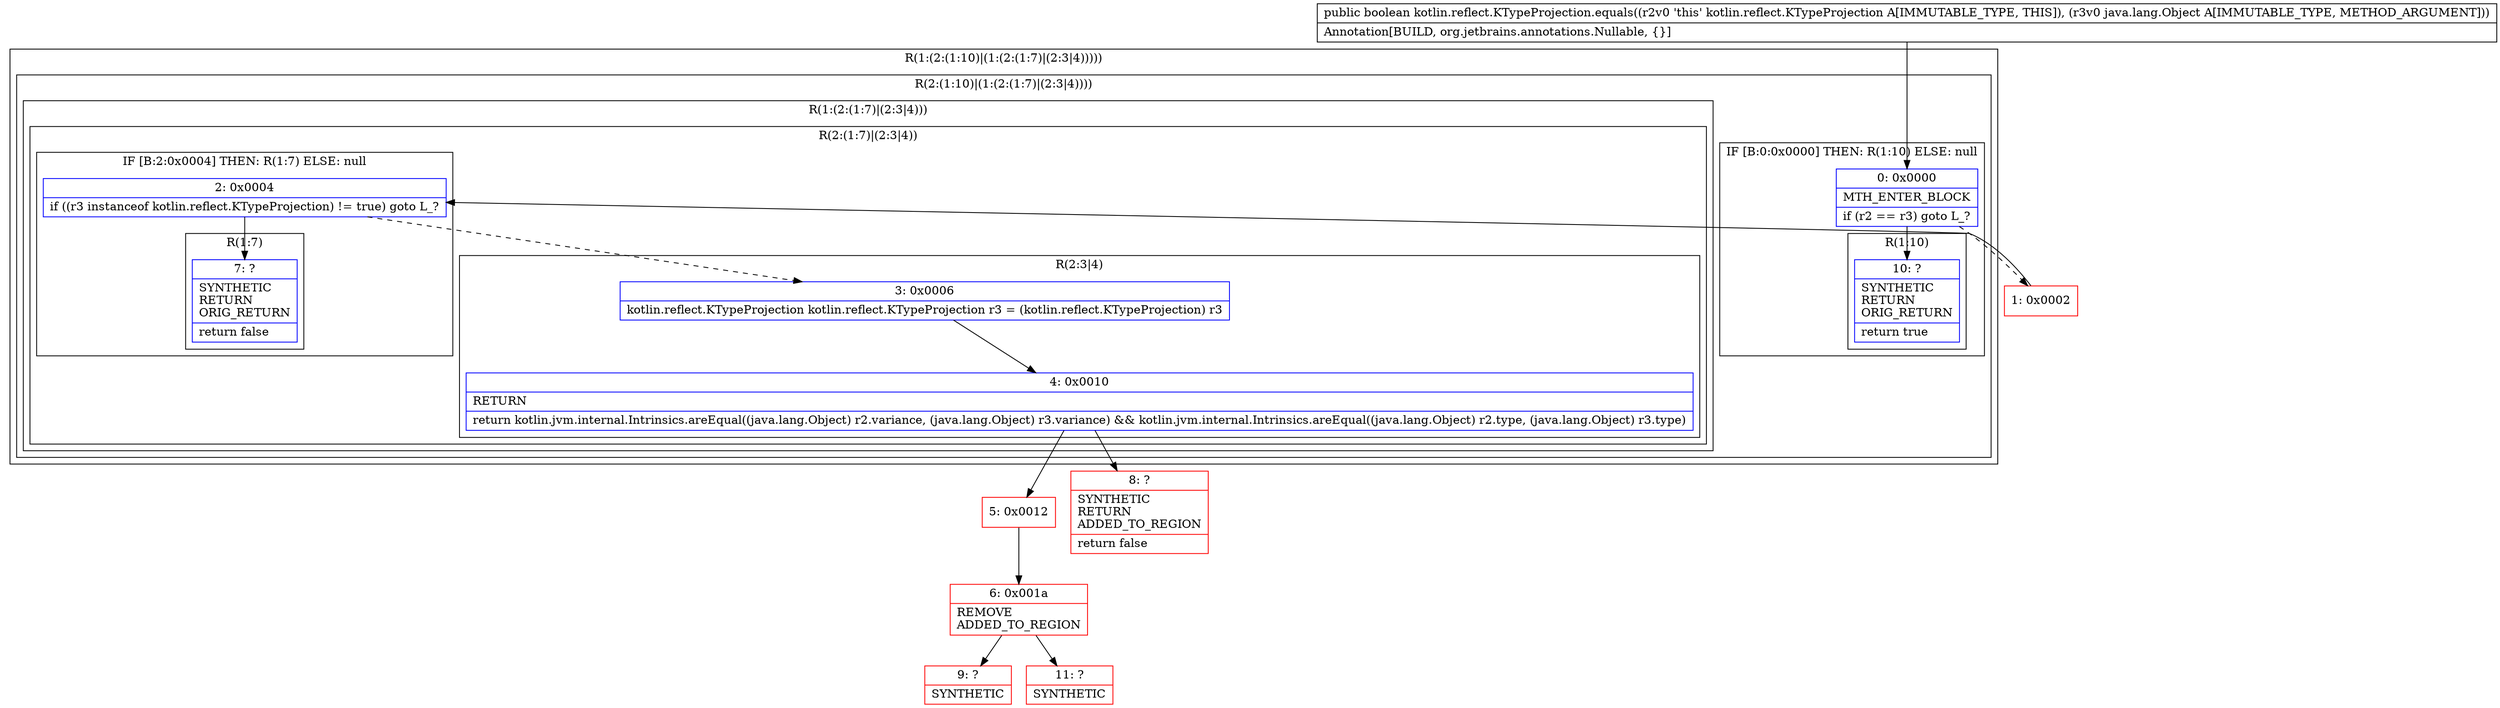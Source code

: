 digraph "CFG forkotlin.reflect.KTypeProjection.equals(Ljava\/lang\/Object;)Z" {
subgraph cluster_Region_1286623642 {
label = "R(1:(2:(1:10)|(1:(2:(1:7)|(2:3|4)))))";
node [shape=record,color=blue];
subgraph cluster_Region_1159288533 {
label = "R(2:(1:10)|(1:(2:(1:7)|(2:3|4))))";
node [shape=record,color=blue];
subgraph cluster_IfRegion_416021700 {
label = "IF [B:0:0x0000] THEN: R(1:10) ELSE: null";
node [shape=record,color=blue];
Node_0 [shape=record,label="{0\:\ 0x0000|MTH_ENTER_BLOCK\l|if (r2 == r3) goto L_?\l}"];
subgraph cluster_Region_48143215 {
label = "R(1:10)";
node [shape=record,color=blue];
Node_10 [shape=record,label="{10\:\ ?|SYNTHETIC\lRETURN\lORIG_RETURN\l|return true\l}"];
}
}
subgraph cluster_Region_1277961775 {
label = "R(1:(2:(1:7)|(2:3|4)))";
node [shape=record,color=blue];
subgraph cluster_Region_1124888193 {
label = "R(2:(1:7)|(2:3|4))";
node [shape=record,color=blue];
subgraph cluster_IfRegion_73832440 {
label = "IF [B:2:0x0004] THEN: R(1:7) ELSE: null";
node [shape=record,color=blue];
Node_2 [shape=record,label="{2\:\ 0x0004|if ((r3 instanceof kotlin.reflect.KTypeProjection) != true) goto L_?\l}"];
subgraph cluster_Region_1922396664 {
label = "R(1:7)";
node [shape=record,color=blue];
Node_7 [shape=record,label="{7\:\ ?|SYNTHETIC\lRETURN\lORIG_RETURN\l|return false\l}"];
}
}
subgraph cluster_Region_93427113 {
label = "R(2:3|4)";
node [shape=record,color=blue];
Node_3 [shape=record,label="{3\:\ 0x0006|kotlin.reflect.KTypeProjection kotlin.reflect.KTypeProjection r3 = (kotlin.reflect.KTypeProjection) r3\l}"];
Node_4 [shape=record,label="{4\:\ 0x0010|RETURN\l|return kotlin.jvm.internal.Intrinsics.areEqual((java.lang.Object) r2.variance, (java.lang.Object) r3.variance) && kotlin.jvm.internal.Intrinsics.areEqual((java.lang.Object) r2.type, (java.lang.Object) r3.type)\l}"];
}
}
}
}
}
Node_1 [shape=record,color=red,label="{1\:\ 0x0002}"];
Node_5 [shape=record,color=red,label="{5\:\ 0x0012}"];
Node_6 [shape=record,color=red,label="{6\:\ 0x001a|REMOVE\lADDED_TO_REGION\l}"];
Node_8 [shape=record,color=red,label="{8\:\ ?|SYNTHETIC\lRETURN\lADDED_TO_REGION\l|return false\l}"];
Node_9 [shape=record,color=red,label="{9\:\ ?|SYNTHETIC\l}"];
Node_11 [shape=record,color=red,label="{11\:\ ?|SYNTHETIC\l}"];
MethodNode[shape=record,label="{public boolean kotlin.reflect.KTypeProjection.equals((r2v0 'this' kotlin.reflect.KTypeProjection A[IMMUTABLE_TYPE, THIS]), (r3v0 java.lang.Object A[IMMUTABLE_TYPE, METHOD_ARGUMENT]))  | Annotation[BUILD, org.jetbrains.annotations.Nullable, \{\}]\l}"];
MethodNode -> Node_0;
Node_0 -> Node_1[style=dashed];
Node_0 -> Node_10;
Node_2 -> Node_3[style=dashed];
Node_2 -> Node_7;
Node_3 -> Node_4;
Node_4 -> Node_5;
Node_4 -> Node_8;
Node_1 -> Node_2;
Node_5 -> Node_6;
Node_6 -> Node_9;
Node_6 -> Node_11;
}

